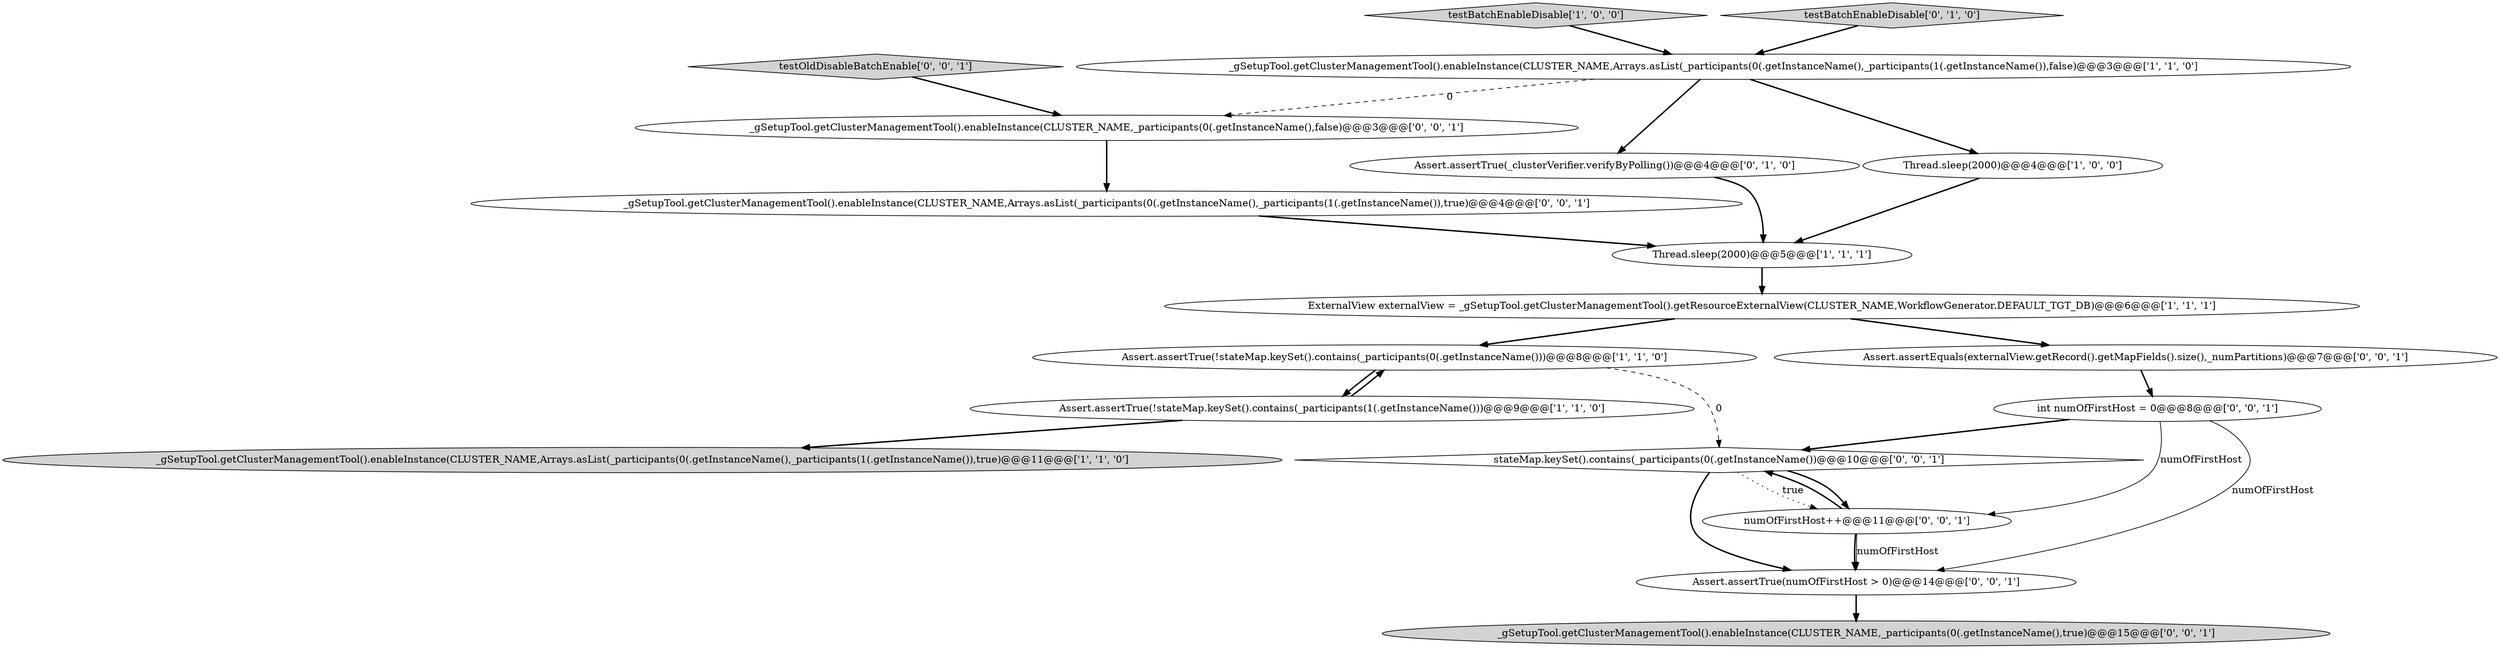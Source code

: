 digraph {
1 [style = filled, label = "_gSetupTool.getClusterManagementTool().enableInstance(CLUSTER_NAME,Arrays.asList(_participants(0(.getInstanceName(),_participants(1(.getInstanceName()),false)@@@3@@@['1', '1', '0']", fillcolor = white, shape = ellipse image = "AAA0AAABBB1BBB"];
11 [style = filled, label = "Assert.assertTrue(numOfFirstHost > 0)@@@14@@@['0', '0', '1']", fillcolor = white, shape = ellipse image = "AAA0AAABBB3BBB"];
14 [style = filled, label = "_gSetupTool.getClusterManagementTool().enableInstance(CLUSTER_NAME,Arrays.asList(_participants(0(.getInstanceName(),_participants(1(.getInstanceName()),true)@@@4@@@['0', '0', '1']", fillcolor = white, shape = ellipse image = "AAA0AAABBB3BBB"];
18 [style = filled, label = "int numOfFirstHost = 0@@@8@@@['0', '0', '1']", fillcolor = white, shape = ellipse image = "AAA0AAABBB3BBB"];
13 [style = filled, label = "_gSetupTool.getClusterManagementTool().enableInstance(CLUSTER_NAME,_participants(0(.getInstanceName(),true)@@@15@@@['0', '0', '1']", fillcolor = lightgray, shape = ellipse image = "AAA0AAABBB3BBB"];
0 [style = filled, label = "Assert.assertTrue(!stateMap.keySet().contains(_participants(0(.getInstanceName()))@@@8@@@['1', '1', '0']", fillcolor = white, shape = ellipse image = "AAA0AAABBB1BBB"];
4 [style = filled, label = "ExternalView externalView = _gSetupTool.getClusterManagementTool().getResourceExternalView(CLUSTER_NAME,WorkflowGenerator.DEFAULT_TGT_DB)@@@6@@@['1', '1', '1']", fillcolor = white, shape = ellipse image = "AAA0AAABBB1BBB"];
6 [style = filled, label = "testBatchEnableDisable['1', '0', '0']", fillcolor = lightgray, shape = diamond image = "AAA0AAABBB1BBB"];
2 [style = filled, label = "Thread.sleep(2000)@@@4@@@['1', '0', '0']", fillcolor = white, shape = ellipse image = "AAA0AAABBB1BBB"];
8 [style = filled, label = "Assert.assertTrue(_clusterVerifier.verifyByPolling())@@@4@@@['0', '1', '0']", fillcolor = white, shape = ellipse image = "AAA0AAABBB2BBB"];
12 [style = filled, label = "numOfFirstHost++@@@11@@@['0', '0', '1']", fillcolor = white, shape = ellipse image = "AAA0AAABBB3BBB"];
3 [style = filled, label = "Assert.assertTrue(!stateMap.keySet().contains(_participants(1(.getInstanceName()))@@@9@@@['1', '1', '0']", fillcolor = white, shape = ellipse image = "AAA0AAABBB1BBB"];
17 [style = filled, label = "testOldDisableBatchEnable['0', '0', '1']", fillcolor = lightgray, shape = diamond image = "AAA0AAABBB3BBB"];
5 [style = filled, label = "Thread.sleep(2000)@@@5@@@['1', '1', '1']", fillcolor = white, shape = ellipse image = "AAA0AAABBB1BBB"];
15 [style = filled, label = "Assert.assertEquals(externalView.getRecord().getMapFields().size(),_numPartitions)@@@7@@@['0', '0', '1']", fillcolor = white, shape = ellipse image = "AAA0AAABBB3BBB"];
7 [style = filled, label = "_gSetupTool.getClusterManagementTool().enableInstance(CLUSTER_NAME,Arrays.asList(_participants(0(.getInstanceName(),_participants(1(.getInstanceName()),true)@@@11@@@['1', '1', '0']", fillcolor = lightgray, shape = ellipse image = "AAA0AAABBB1BBB"];
16 [style = filled, label = "_gSetupTool.getClusterManagementTool().enableInstance(CLUSTER_NAME,_participants(0(.getInstanceName(),false)@@@3@@@['0', '0', '1']", fillcolor = white, shape = ellipse image = "AAA0AAABBB3BBB"];
10 [style = filled, label = "stateMap.keySet().contains(_participants(0(.getInstanceName())@@@10@@@['0', '0', '1']", fillcolor = white, shape = diamond image = "AAA0AAABBB3BBB"];
9 [style = filled, label = "testBatchEnableDisable['0', '1', '0']", fillcolor = lightgray, shape = diamond image = "AAA0AAABBB2BBB"];
14->5 [style = bold, label=""];
8->5 [style = bold, label=""];
10->12 [style = dotted, label="true"];
15->18 [style = bold, label=""];
2->5 [style = bold, label=""];
1->8 [style = bold, label=""];
0->10 [style = dashed, label="0"];
10->11 [style = bold, label=""];
0->3 [style = bold, label=""];
3->7 [style = bold, label=""];
5->4 [style = bold, label=""];
10->12 [style = bold, label=""];
12->10 [style = bold, label=""];
3->0 [style = bold, label=""];
16->14 [style = bold, label=""];
18->10 [style = bold, label=""];
12->11 [style = solid, label="numOfFirstHost"];
11->13 [style = bold, label=""];
1->16 [style = dashed, label="0"];
18->12 [style = solid, label="numOfFirstHost"];
12->11 [style = bold, label=""];
18->11 [style = solid, label="numOfFirstHost"];
4->15 [style = bold, label=""];
17->16 [style = bold, label=""];
9->1 [style = bold, label=""];
6->1 [style = bold, label=""];
1->2 [style = bold, label=""];
4->0 [style = bold, label=""];
}
